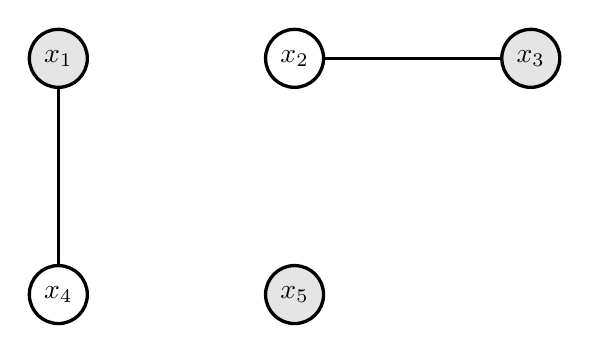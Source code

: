 \begin{tikzpicture}[scale=1.5]
        \node[style={circle, draw=black, fill=gray!20, very thick}] (x1) at (0,0) {$x_1$};
        \node[style={circle, draw=black, very thick}] (x2) at (2,0) {$x_2$};
        \node[style={circle, draw=black, fill=gray!20, very thick}] (x3) at (4,0) {$x_3$};
        \node[style={circle, draw=black, very thick}] (x4) at (0,-2) {$x_4$};
        \node[style={circle, draw=black, fill=gray!20, very thick}] (x5) at (2,-2) {$x_5$};;
        
        \draw[line width=1pt] (x1) -- (x4);
        \draw[line width=1pt] (x2) -- (x3);
\end{tikzpicture}